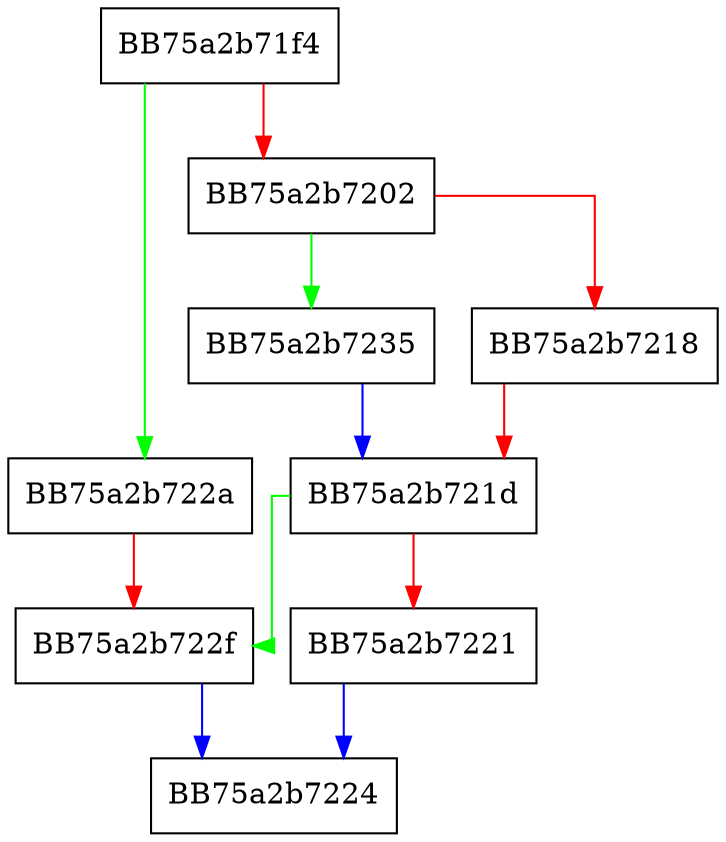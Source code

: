 digraph UfsSeek {
  node [shape="box"];
  graph [splines=ortho];
  BB75a2b71f4 -> BB75a2b722a [color="green"];
  BB75a2b71f4 -> BB75a2b7202 [color="red"];
  BB75a2b7202 -> BB75a2b7235 [color="green"];
  BB75a2b7202 -> BB75a2b7218 [color="red"];
  BB75a2b7218 -> BB75a2b721d [color="red"];
  BB75a2b721d -> BB75a2b722f [color="green"];
  BB75a2b721d -> BB75a2b7221 [color="red"];
  BB75a2b7221 -> BB75a2b7224 [color="blue"];
  BB75a2b722a -> BB75a2b722f [color="red"];
  BB75a2b722f -> BB75a2b7224 [color="blue"];
  BB75a2b7235 -> BB75a2b721d [color="blue"];
}